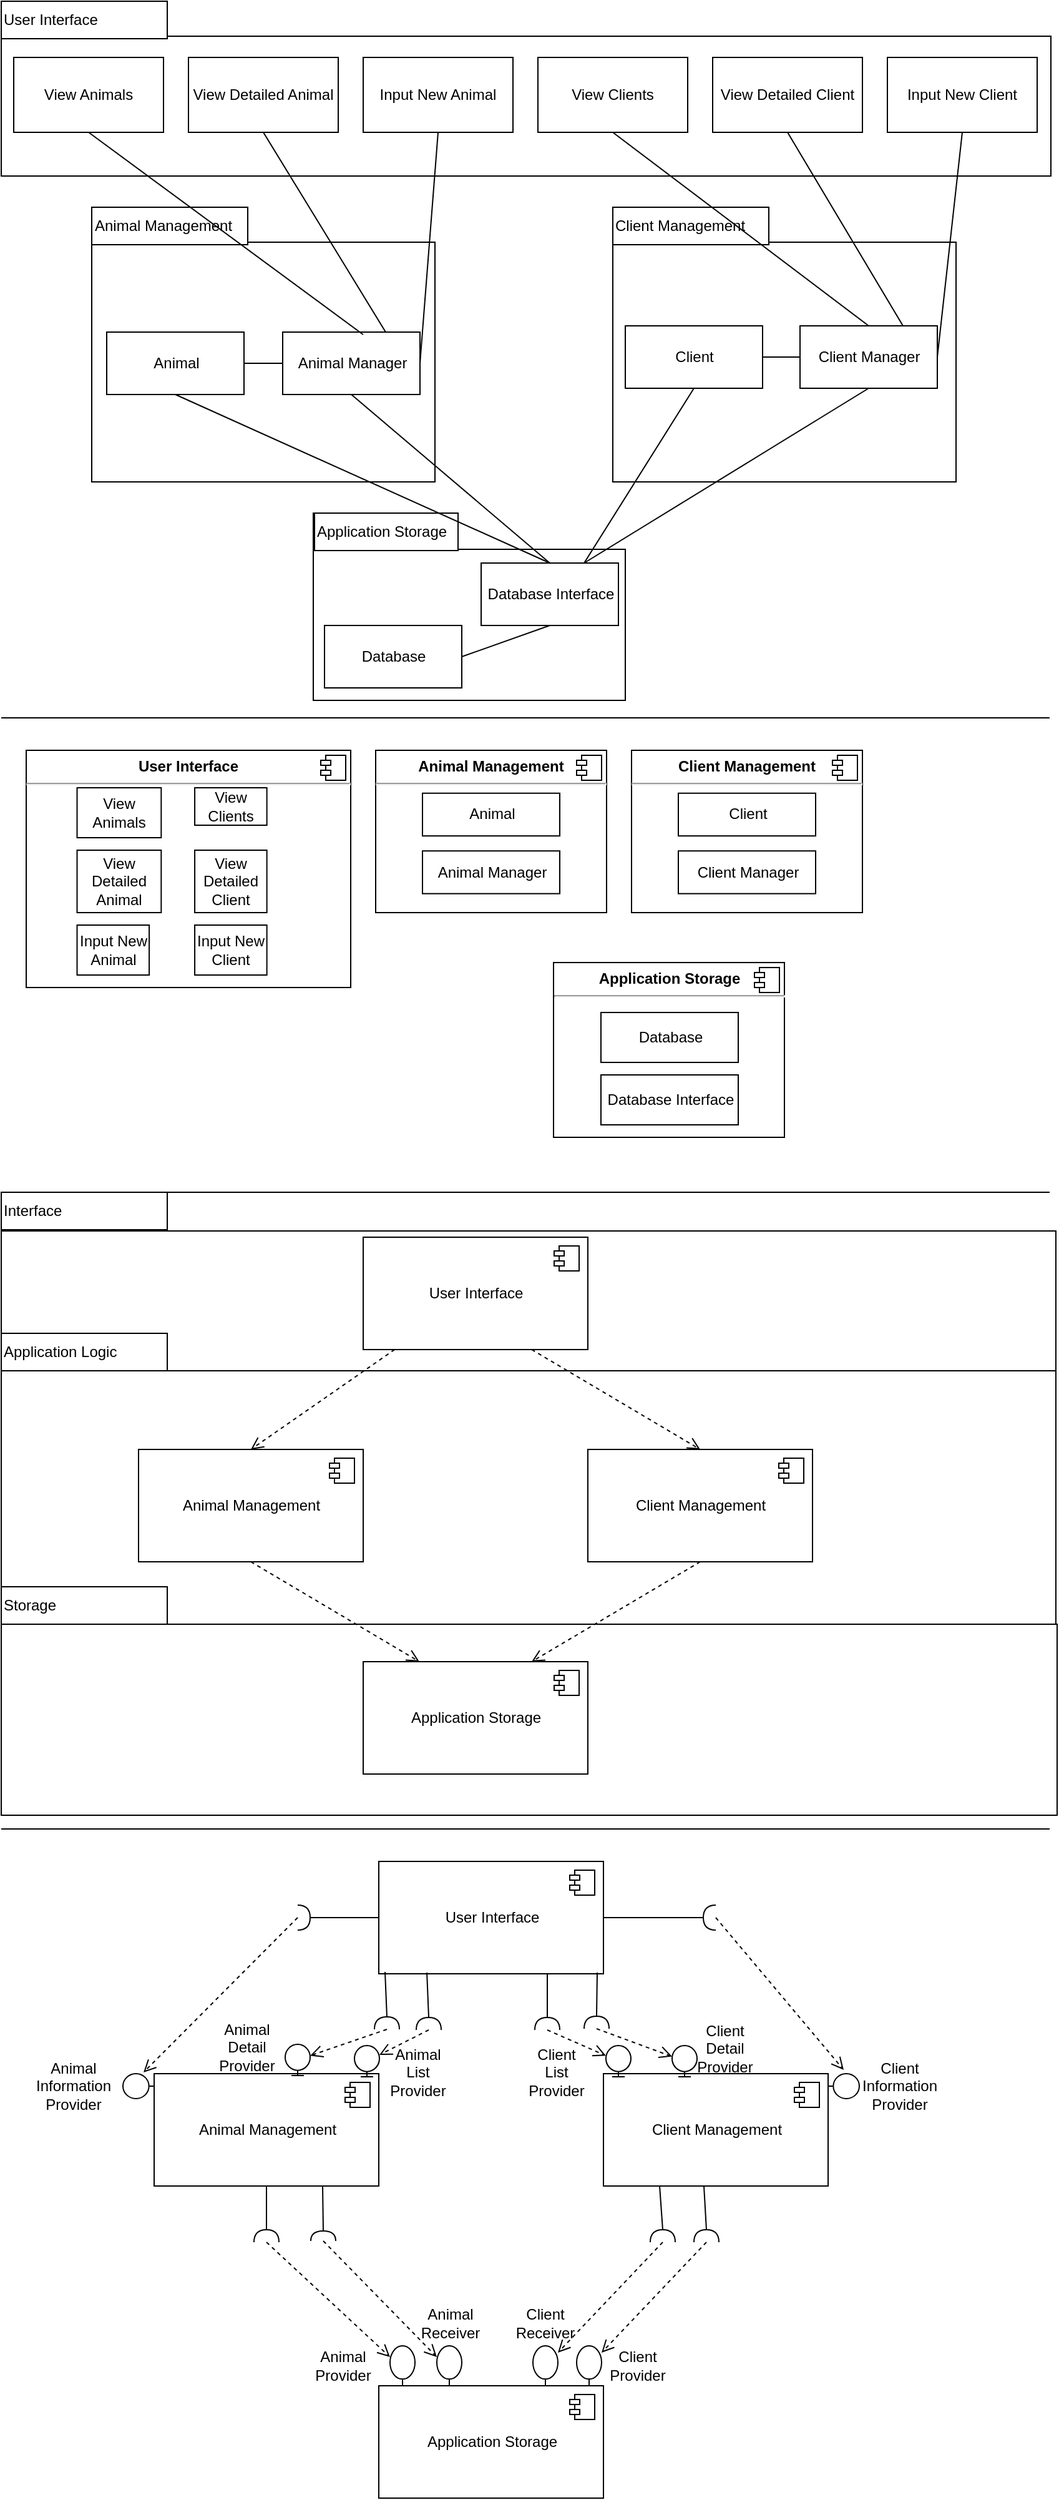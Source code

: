 <mxfile version="10.5.2"><diagram id="QTHQJ1G6XnDNxWV0pqQk" name="Page-1"><mxGraphModel dx="1394" dy="715" grid="1" gridSize="10" guides="1" tooltips="1" connect="1" arrows="1" fold="1" page="1" pageScale="1" pageWidth="850" pageHeight="1100" math="0" shadow="0"><root><mxCell id="0"/><mxCell id="1" parent="0"/><mxCell id="Rr_3MtnSStol-EzieoWa-6" value="" style="rounded=0;whiteSpace=wrap;html=1;" parent="1" vertex="1"><mxGeometry y="1300" width="846" height="153" as="geometry"/></mxCell><mxCell id="Rr_3MtnSStol-EzieoWa-5" value="" style="rounded=0;whiteSpace=wrap;html=1;" parent="1" vertex="1"><mxGeometry y="1097" width="845" height="203" as="geometry"/></mxCell><mxCell id="Rr_3MtnSStol-EzieoWa-1" value="" style="shape=folder;fontStyle=1;spacingTop=10;tabWidth=125;tabHeight=28;tabPosition=left;html=1;align=left;" parent="1" vertex="1"><mxGeometry y="957" width="845" height="140" as="geometry"/></mxCell><mxCell id="zeZt5y0yky9lsZSKO6K5-186" value="return" style="html=1;verticalAlign=bottom;endArrow=open;dashed=1;endSize=8;exitX=0;exitY=0.5;exitDx=0;exitDy=0;exitPerimeter=0;entryX=0.5;entryY=-0.15;entryDx=0;entryDy=0;entryPerimeter=0;" parent="1" source="zeZt5y0yky9lsZSKO6K5-178" target="zeZt5y0yky9lsZSKO6K5-181" edge="1"><mxGeometry x="0.689" y="-112" relative="1" as="geometry"><mxPoint x="258" y="1545" as="sourcePoint"/><mxPoint x="124" y="1679" as="targetPoint"/><mxPoint as="offset"/></mxGeometry></mxCell><mxCell id="zeZt5y0yky9lsZSKO6K5-185" value="return" style="html=1;verticalAlign=bottom;endArrow=open;dashed=1;endSize=8;exitX=0;exitY=0.5;exitDx=0;exitDy=0;exitPerimeter=0;entryX=0.34;entryY=1.05;entryDx=0;entryDy=0;entryPerimeter=0;" parent="1" source="zeZt5y0yky9lsZSKO6K5-182" target="zeZt5y0yky9lsZSKO6K5-184" edge="1"><mxGeometry x="1" y="69" relative="1" as="geometry"><mxPoint x="353" y="1635" as="sourcePoint"/><mxPoint x="290.5" y="1656.552" as="targetPoint"/><mxPoint x="-2" y="2" as="offset"/></mxGeometry></mxCell><mxCell id="zeZt5y0yky9lsZSKO6K5-165" value="return" style="html=1;verticalAlign=bottom;endArrow=open;dashed=1;endSize=8;exitX=0;exitY=0.5;exitDx=0;exitDy=0;exitPerimeter=0;" parent="1" source="zeZt5y0yky9lsZSKO6K5-166" target="zeZt5y0yky9lsZSKO6K5-167" edge="1"><mxGeometry x="1" y="67" relative="1" as="geometry"><mxPoint x="355.38" y="1505.5" as="sourcePoint"/><mxPoint x="240.5" y="1585.5" as="targetPoint"/><mxPoint x="-37" y="-3" as="offset"/></mxGeometry></mxCell><mxCell id="zeZt5y0yky9lsZSKO6K5-161" value="return" style="html=1;verticalAlign=bottom;endArrow=open;dashed=1;endSize=8;exitX=0;exitY=0.5;exitDx=0;exitDy=0;exitPerimeter=0;" parent="1" source="zeZt5y0yky9lsZSKO6K5-162" target="zeZt5y0yky9lsZSKO6K5-164" edge="1"><mxGeometry x="-1" y="96" relative="1" as="geometry"><mxPoint x="570.88" y="1505" as="sourcePoint"/><mxPoint x="456" y="1585" as="targetPoint"/><mxPoint x="-66" y="10" as="offset"/></mxGeometry></mxCell><mxCell id="zeZt5y0yky9lsZSKO6K5-157" value="return" style="html=1;verticalAlign=bottom;endArrow=open;dashed=1;endSize=8;exitX=0;exitY=0.5;exitDx=0;exitDy=0;exitPerimeter=0;" parent="1" source="zeZt5y0yky9lsZSKO6K5-158" target="zeZt5y0yky9lsZSKO6K5-160" edge="1"><mxGeometry x="1" y="70" relative="1" as="geometry"><mxPoint x="487.38" y="1760" as="sourcePoint"/><mxPoint x="372.5" y="1840" as="targetPoint"/><mxPoint x="-87" y="-4" as="offset"/></mxGeometry></mxCell><mxCell id="zeZt5y0yky9lsZSKO6K5-151" value="return" style="html=1;verticalAlign=bottom;endArrow=open;dashed=1;endSize=8;entryX=0.719;entryY=0;entryDx=0;entryDy=0;entryPerimeter=0;exitX=0;exitY=0.5;exitDx=0;exitDy=0;exitPerimeter=0;" parent="1" source="zeZt5y0yky9lsZSKO6K5-154" target="zeZt5y0yky9lsZSKO6K5-152" edge="1"><mxGeometry x="1" y="-87" relative="1" as="geometry"><mxPoint x="300" y="1810" as="sourcePoint"/><mxPoint x="233" y="1680" as="targetPoint"/><mxPoint x="111" y="-8" as="offset"/></mxGeometry></mxCell><mxCell id="zeZt5y0yky9lsZSKO6K5-144" value="return" style="html=1;verticalAlign=bottom;endArrow=open;dashed=1;endSize=8;exitX=0;exitY=0.5;exitDx=0;exitDy=0;exitPerimeter=0;" parent="1" source="zeZt5y0yky9lsZSKO6K5-145" target="zeZt5y0yky9lsZSKO6K5-146" edge="1"><mxGeometry x="1" y="70" relative="1" as="geometry"><mxPoint x="388.88" y="1506" as="sourcePoint"/><mxPoint x="274" y="1586" as="targetPoint"/><mxPoint x="-87" y="-4" as="offset"/></mxGeometry></mxCell><mxCell id="zeZt5y0yky9lsZSKO6K5-140" value="return" style="html=1;verticalAlign=bottom;endArrow=open;dashed=1;endSize=8;exitX=0;exitY=0.5;exitDx=0;exitDy=0;exitPerimeter=0;" parent="1" source="zeZt5y0yky9lsZSKO6K5-141" target="zeZt5y0yky9lsZSKO6K5-143" edge="1"><mxGeometry x="-1" y="66" relative="1" as="geometry"><mxPoint x="531.38" y="1506" as="sourcePoint"/><mxPoint x="416.5" y="1586" as="targetPoint"/><mxPoint x="-1" as="offset"/></mxGeometry></mxCell><mxCell id="zeZt5y0yky9lsZSKO6K5-141" value="" style="shape=requiredInterface;html=1;verticalLabelPosition=bottom;align=center;rotation=-90;" parent="1" vertex="1"><mxGeometry x="432.5" y="1610" width="10" height="20" as="geometry"/></mxCell><mxCell id="zeZt5y0yky9lsZSKO6K5-135" value="return" style="html=1;verticalAlign=bottom;endArrow=open;dashed=1;endSize=8;entryX=0.719;entryY=0;entryDx=0;entryDy=0;entryPerimeter=0;exitX=0;exitY=0.5;exitDx=0;exitDy=0;exitPerimeter=0;" parent="1" source="zeZt5y0yky9lsZSKO6K5-126" target="zeZt5y0yky9lsZSKO6K5-123" edge="1"><mxGeometry x="1" y="-87" relative="1" as="geometry"><mxPoint x="337.88" y="1590" as="sourcePoint"/><mxPoint x="223" y="1670" as="targetPoint"/><mxPoint x="111" y="-8" as="offset"/></mxGeometry></mxCell><mxCell id="zeZt5y0yky9lsZSKO6K5-134" value="return" style="html=1;verticalAlign=bottom;endArrow=open;dashed=1;endSize=8;exitX=0;exitY=0.5;exitDx=0;exitDy=0;exitPerimeter=0;" parent="1" source="zeZt5y0yky9lsZSKO6K5-129" target="zeZt5y0yky9lsZSKO6K5-133" edge="1"><mxGeometry x="1" y="70" relative="1" as="geometry"><mxPoint x="452.38" y="1760" as="sourcePoint"/><mxPoint x="337.5" y="1840" as="targetPoint"/><mxPoint x="-87" y="-4" as="offset"/></mxGeometry></mxCell><mxCell id="zeZt5y0yky9lsZSKO6K5-106" value="return" style="html=1;verticalAlign=bottom;endArrow=open;dashed=1;endSize=8;entryX=0.75;entryY=0;entryDx=0;entryDy=0;exitX=0.5;exitY=1;exitDx=0;exitDy=0;" parent="1" source="zeZt5y0yky9lsZSKO6K5-96" target="zeZt5y0yky9lsZSKO6K5-100" edge="1"><mxGeometry x="1" y="-67" relative="1" as="geometry"><mxPoint x="325.2" y="1090" as="sourcePoint"/><mxPoint x="210" y="1170" as="targetPoint"/><mxPoint x="-22" y="85" as="offset"/></mxGeometry></mxCell><mxCell id="zeZt5y0yky9lsZSKO6K5-107" value="return" style="html=1;verticalAlign=bottom;endArrow=open;dashed=1;endSize=8;entryX=0.25;entryY=0;entryDx=0;entryDy=0;exitX=0.5;exitY=1;exitDx=0;exitDy=0;" parent="1" source="zeZt5y0yky9lsZSKO6K5-98" target="zeZt5y0yky9lsZSKO6K5-100" edge="1"><mxGeometry x="1" y="-60" relative="1" as="geometry"><mxPoint x="335.2" y="1100" as="sourcePoint"/><mxPoint x="220" y="1180" as="targetPoint"/><mxPoint x="33" y="10" as="offset"/></mxGeometry></mxCell><mxCell id="zeZt5y0yky9lsZSKO6K5-105" value="return" style="html=1;verticalAlign=bottom;endArrow=open;dashed=1;endSize=8;entryX=0.5;entryY=0;entryDx=0;entryDy=0;exitX=0.75;exitY=1;exitDx=0;exitDy=0;" parent="1" source="zeZt5y0yky9lsZSKO6K5-94" target="zeZt5y0yky9lsZSKO6K5-96" edge="1"><mxGeometry x="1" y="-61" relative="1" as="geometry"><mxPoint x="325.2" y="1090" as="sourcePoint"/><mxPoint x="210" y="1170" as="targetPoint"/><mxPoint x="76" y="5" as="offset"/></mxGeometry></mxCell><mxCell id="zeZt5y0yky9lsZSKO6K5-104" value="return" style="html=1;verticalAlign=bottom;endArrow=open;dashed=1;endSize=8;entryX=0.5;entryY=0;entryDx=0;entryDy=0;" parent="1" source="zeZt5y0yky9lsZSKO6K5-94" target="zeZt5y0yky9lsZSKO6K5-98" edge="1"><mxGeometry x="1" y="-67" relative="1" as="geometry"><mxPoint x="90" y="1450" as="sourcePoint"/><mxPoint x="10" y="1450" as="targetPoint"/><mxPoint x="-22" y="85" as="offset"/></mxGeometry></mxCell><mxCell id="zeZt5y0yky9lsZSKO6K5-37" value="" style="shape=folder;fontStyle=1;spacingTop=10;tabWidth=125;tabHeight=28;tabPosition=left;html=1;align=left;" parent="1" vertex="1"><mxGeometry width="841" height="140" as="geometry"/></mxCell><mxCell id="zeZt5y0yky9lsZSKO6K5-38" value="User Interface" style="html=1;align=left;" parent="1" vertex="1"><mxGeometry width="133" height="30" as="geometry"/></mxCell><mxCell id="zeZt5y0yky9lsZSKO6K5-27" value="" style="shape=folder;fontStyle=1;spacingTop=10;tabWidth=125;tabHeight=28;tabPosition=left;html=1;align=left;" parent="1" vertex="1"><mxGeometry x="490" y="165" width="275" height="220" as="geometry"/></mxCell><mxCell id="zeZt5y0yky9lsZSKO6K5-28" value="Client Management" style="html=1;align=left;" parent="1" vertex="1"><mxGeometry x="490" y="165" width="125" height="30" as="geometry"/></mxCell><mxCell id="zeZt5y0yky9lsZSKO6K5-23" value="" style="shape=folder;fontStyle=1;spacingTop=10;tabWidth=125;tabHeight=28;tabPosition=left;html=1;align=left;" parent="1" vertex="1"><mxGeometry x="72.5" y="165" width="275" height="220" as="geometry"/></mxCell><mxCell id="zeZt5y0yky9lsZSKO6K5-1" value="View Animals" style="rounded=0;whiteSpace=wrap;html=1;" parent="1" vertex="1"><mxGeometry x="10" y="45" width="120" height="60" as="geometry"/></mxCell><mxCell id="zeZt5y0yky9lsZSKO6K5-2" value="View Detailed Animal" style="rounded=0;whiteSpace=wrap;html=1;" parent="1" vertex="1"><mxGeometry x="150" y="45" width="120" height="60" as="geometry"/></mxCell><mxCell id="zeZt5y0yky9lsZSKO6K5-3" value="Input New Animal" style="rounded=0;whiteSpace=wrap;html=1;" parent="1" vertex="1"><mxGeometry x="290" y="45" width="120" height="60" as="geometry"/></mxCell><mxCell id="zeZt5y0yky9lsZSKO6K5-4" value="View Clients" style="rounded=0;whiteSpace=wrap;html=1;" parent="1" vertex="1"><mxGeometry x="430" y="45" width="120" height="60" as="geometry"/></mxCell><mxCell id="zeZt5y0yky9lsZSKO6K5-5" value="View Detailed Client" style="rounded=0;whiteSpace=wrap;html=1;" parent="1" vertex="1"><mxGeometry x="570" y="45" width="120" height="60" as="geometry"/></mxCell><mxCell id="zeZt5y0yky9lsZSKO6K5-6" value="Input New Client" style="rounded=0;whiteSpace=wrap;html=1;" parent="1" vertex="1"><mxGeometry x="710" y="45" width="120" height="60" as="geometry"/></mxCell><mxCell id="zeZt5y0yky9lsZSKO6K5-10" value="Client" style="html=1;" parent="1" vertex="1"><mxGeometry x="500" y="260" width="110" height="50" as="geometry"/></mxCell><mxCell id="zeZt5y0yky9lsZSKO6K5-11" value="Client Manager" style="html=1;" parent="1" vertex="1"><mxGeometry x="640" y="260" width="110" height="50" as="geometry"/></mxCell><mxCell id="zeZt5y0yky9lsZSKO6K5-8" value="Animal Manager" style="html=1;" parent="1" vertex="1"><mxGeometry x="225.5" y="265" width="110" height="50" as="geometry"/></mxCell><mxCell id="zeZt5y0yky9lsZSKO6K5-9" value="Animal" style="html=1;" parent="1" vertex="1"><mxGeometry x="84.5" y="265" width="110" height="50" as="geometry"/></mxCell><mxCell id="zeZt5y0yky9lsZSKO6K5-24" value="Animal Management" style="html=1;align=left;" parent="1" vertex="1"><mxGeometry x="72.5" y="165" width="125" height="30" as="geometry"/></mxCell><mxCell id="zeZt5y0yky9lsZSKO6K5-29" value="" style="endArrow=none;html=1;entryX=0.5;entryY=1;entryDx=0;entryDy=0;exitX=0.586;exitY=0.04;exitDx=0;exitDy=0;exitPerimeter=0;" parent="1" source="zeZt5y0yky9lsZSKO6K5-8" target="zeZt5y0yky9lsZSKO6K5-1" edge="1"><mxGeometry width="50" height="50" relative="1" as="geometry"><mxPoint x="10" y="455" as="sourcePoint"/><mxPoint x="60" y="405" as="targetPoint"/></mxGeometry></mxCell><mxCell id="zeZt5y0yky9lsZSKO6K5-30" value="" style="endArrow=none;html=1;entryX=0.5;entryY=1;entryDx=0;entryDy=0;exitX=0.75;exitY=0;exitDx=0;exitDy=0;" parent="1" source="zeZt5y0yky9lsZSKO6K5-8" target="zeZt5y0yky9lsZSKO6K5-2" edge="1"><mxGeometry width="50" height="50" relative="1" as="geometry"><mxPoint x="10" y="455" as="sourcePoint"/><mxPoint x="60" y="405" as="targetPoint"/></mxGeometry></mxCell><mxCell id="zeZt5y0yky9lsZSKO6K5-31" value="" style="endArrow=none;html=1;entryX=0.5;entryY=1;entryDx=0;entryDy=0;exitX=1;exitY=0.5;exitDx=0;exitDy=0;" parent="1" source="zeZt5y0yky9lsZSKO6K5-8" target="zeZt5y0yky9lsZSKO6K5-3" edge="1"><mxGeometry width="50" height="50" relative="1" as="geometry"><mxPoint x="10" y="455" as="sourcePoint"/><mxPoint x="60" y="405" as="targetPoint"/></mxGeometry></mxCell><mxCell id="zeZt5y0yky9lsZSKO6K5-32" value="" style="endArrow=none;html=1;entryX=0.5;entryY=1;entryDx=0;entryDy=0;exitX=0.5;exitY=0;exitDx=0;exitDy=0;" parent="1" source="zeZt5y0yky9lsZSKO6K5-11" target="zeZt5y0yky9lsZSKO6K5-4" edge="1"><mxGeometry width="50" height="50" relative="1" as="geometry"><mxPoint x="10" y="455" as="sourcePoint"/><mxPoint x="60" y="405" as="targetPoint"/></mxGeometry></mxCell><mxCell id="zeZt5y0yky9lsZSKO6K5-33" value="" style="endArrow=none;html=1;entryX=0;entryY=0.5;entryDx=0;entryDy=0;exitX=1;exitY=0.5;exitDx=0;exitDy=0;" parent="1" source="zeZt5y0yky9lsZSKO6K5-9" target="zeZt5y0yky9lsZSKO6K5-8" edge="1"><mxGeometry width="50" height="50" relative="1" as="geometry"><mxPoint x="10" y="455" as="sourcePoint"/><mxPoint x="60" y="405" as="targetPoint"/></mxGeometry></mxCell><mxCell id="zeZt5y0yky9lsZSKO6K5-34" value="" style="endArrow=none;html=1;entryX=0.5;entryY=1;entryDx=0;entryDy=0;exitX=0.75;exitY=0;exitDx=0;exitDy=0;" parent="1" source="zeZt5y0yky9lsZSKO6K5-11" target="zeZt5y0yky9lsZSKO6K5-5" edge="1"><mxGeometry width="50" height="50" relative="1" as="geometry"><mxPoint x="10" y="455" as="sourcePoint"/><mxPoint x="60" y="405" as="targetPoint"/></mxGeometry></mxCell><mxCell id="zeZt5y0yky9lsZSKO6K5-35" value="" style="endArrow=none;html=1;entryX=0.5;entryY=1;entryDx=0;entryDy=0;exitX=1;exitY=0.5;exitDx=0;exitDy=0;" parent="1" source="zeZt5y0yky9lsZSKO6K5-11" target="zeZt5y0yky9lsZSKO6K5-6" edge="1"><mxGeometry width="50" height="50" relative="1" as="geometry"><mxPoint x="10" y="455" as="sourcePoint"/><mxPoint x="60" y="405" as="targetPoint"/></mxGeometry></mxCell><mxCell id="zeZt5y0yky9lsZSKO6K5-36" value="" style="endArrow=none;html=1;entryX=1;entryY=0.5;entryDx=0;entryDy=0;exitX=0;exitY=0.5;exitDx=0;exitDy=0;" parent="1" source="zeZt5y0yky9lsZSKO6K5-11" target="zeZt5y0yky9lsZSKO6K5-10" edge="1"><mxGeometry width="50" height="50" relative="1" as="geometry"><mxPoint x="10" y="455" as="sourcePoint"/><mxPoint x="60" y="405" as="targetPoint"/></mxGeometry></mxCell><mxCell id="zeZt5y0yky9lsZSKO6K5-39" value="" style="shape=folder;fontStyle=1;spacingTop=10;tabWidth=57;tabHeight=29;tabPosition=left;html=1;align=left;" parent="1" vertex="1"><mxGeometry x="250" y="410" width="250" height="150" as="geometry"/></mxCell><mxCell id="zeZt5y0yky9lsZSKO6K5-40" value="Application Storage" style="html=1;align=left;" parent="1" vertex="1"><mxGeometry x="251" y="410" width="115" height="30" as="geometry"/></mxCell><mxCell id="zeZt5y0yky9lsZSKO6K5-42" value="Database" style="html=1;align=center;" parent="1" vertex="1"><mxGeometry x="259" y="500" width="110" height="50" as="geometry"/></mxCell><mxCell id="zeZt5y0yky9lsZSKO6K5-43" value="" style="endArrow=none;html=1;entryX=0.5;entryY=0;entryDx=0;entryDy=0;exitX=0.5;exitY=1;exitDx=0;exitDy=0;" parent="1" target="6e2Kq32AeCpQEORD6NGL-1" edge="1" source="zeZt5y0yky9lsZSKO6K5-9"><mxGeometry width="50" height="50" relative="1" as="geometry"><mxPoint x="310" y="344" as="sourcePoint"/><mxPoint x="60" y="665" as="targetPoint"/></mxGeometry></mxCell><mxCell id="zeZt5y0yky9lsZSKO6K5-44" value="" style="endArrow=none;html=1;entryX=0.75;entryY=0;entryDx=0;entryDy=0;exitX=0.5;exitY=1;exitDx=0;exitDy=0;" parent="1" source="zeZt5y0yky9lsZSKO6K5-10" target="6e2Kq32AeCpQEORD6NGL-1" edge="1"><mxGeometry width="50" height="50" relative="1" as="geometry"><mxPoint x="10" y="785" as="sourcePoint"/><mxPoint x="60" y="735" as="targetPoint"/></mxGeometry></mxCell><mxCell id="zeZt5y0yky9lsZSKO6K5-45" value="" style="line;strokeWidth=1;fillColor=none;align=left;verticalAlign=middle;spacingTop=-1;spacingLeft=3;spacingRight=3;rotatable=0;labelPosition=right;points=[];portConstraint=eastwest;" parent="1" vertex="1"><mxGeometry y="570" width="840" height="8" as="geometry"/></mxCell><mxCell id="zeZt5y0yky9lsZSKO6K5-58" value="&lt;p style=&quot;margin: 0px ; margin-top: 6px ; text-align: center&quot;&gt;&lt;b&gt;User Interface&lt;/b&gt;&lt;/p&gt;&lt;hr&gt;&lt;p style=&quot;margin: 0px ; margin-left: 8px&quot;&gt;&lt;br&gt;&lt;/p&gt;" style="align=left;overflow=fill;html=1;" parent="1" vertex="1"><mxGeometry x="20" y="600" width="260" height="190" as="geometry"/></mxCell><mxCell id="zeZt5y0yky9lsZSKO6K5-59" value="" style="shape=component;jettyWidth=8;jettyHeight=4;" parent="zeZt5y0yky9lsZSKO6K5-58" vertex="1"><mxGeometry x="1" width="20" height="20" relative="1" as="geometry"><mxPoint x="-24" y="4" as="offset"/></mxGeometry></mxCell><mxCell id="zeZt5y0yky9lsZSKO6K5-60" value="View Animals" style="rounded=0;whiteSpace=wrap;html=1;" parent="zeZt5y0yky9lsZSKO6K5-58" vertex="1"><mxGeometry x="40.759" y="30" width="67.407" height="40" as="geometry"/></mxCell><mxCell id="zeZt5y0yky9lsZSKO6K5-61" value="View Clients" style="rounded=0;whiteSpace=wrap;html=1;" parent="zeZt5y0yky9lsZSKO6K5-58" vertex="1"><mxGeometry x="135.037" y="30" width="57.778" height="30" as="geometry"/></mxCell><mxCell id="zeZt5y0yky9lsZSKO6K5-62" value="View Detailed Animal" style="rounded=0;whiteSpace=wrap;html=1;" parent="zeZt5y0yky9lsZSKO6K5-58" vertex="1"><mxGeometry x="40.759" y="80" width="67.407" height="50" as="geometry"/></mxCell><mxCell id="zeZt5y0yky9lsZSKO6K5-63" value="View Detailed Client" style="rounded=0;whiteSpace=wrap;html=1;" parent="zeZt5y0yky9lsZSKO6K5-58" vertex="1"><mxGeometry x="135.037" y="80" width="57.778" height="50" as="geometry"/></mxCell><mxCell id="zeZt5y0yky9lsZSKO6K5-64" value="Input New Client" style="rounded=0;whiteSpace=wrap;html=1;" parent="zeZt5y0yky9lsZSKO6K5-58" vertex="1"><mxGeometry x="135.037" y="140" width="57.778" height="40" as="geometry"/></mxCell><mxCell id="zeZt5y0yky9lsZSKO6K5-65" value="Input New Animal" style="rounded=0;whiteSpace=wrap;html=1;" parent="zeZt5y0yky9lsZSKO6K5-58" vertex="1"><mxGeometry x="40.759" y="140" width="57.778" height="40" as="geometry"/></mxCell><mxCell id="zeZt5y0yky9lsZSKO6K5-74" value="&lt;p style=&quot;margin: 0px ; margin-top: 6px ; text-align: center&quot;&gt;&lt;b&gt;Animal Management&lt;/b&gt;&lt;/p&gt;&lt;hr&gt;&lt;p style=&quot;margin: 0px ; margin-left: 8px&quot;&gt;&lt;br&gt;&lt;/p&gt;" style="align=left;overflow=fill;html=1;" parent="1" vertex="1"><mxGeometry x="300" y="600" width="185" height="130" as="geometry"/></mxCell><mxCell id="zeZt5y0yky9lsZSKO6K5-75" value="" style="shape=component;jettyWidth=8;jettyHeight=4;" parent="zeZt5y0yky9lsZSKO6K5-74" vertex="1"><mxGeometry x="1" width="20" height="20" relative="1" as="geometry"><mxPoint x="-24" y="4" as="offset"/></mxGeometry></mxCell><mxCell id="zeZt5y0yky9lsZSKO6K5-82" value="Animal" style="html=1;" parent="zeZt5y0yky9lsZSKO6K5-74" vertex="1"><mxGeometry x="37.5" y="34.368" width="110" height="34.211" as="geometry"/></mxCell><mxCell id="zeZt5y0yky9lsZSKO6K5-83" value="Animal Manager" style="html=1;" parent="zeZt5y0yky9lsZSKO6K5-74" vertex="1"><mxGeometry x="37.5" y="80.605" width="110" height="34.211" as="geometry"/></mxCell><mxCell id="zeZt5y0yky9lsZSKO6K5-84" value="&lt;p style=&quot;margin: 0px ; margin-top: 6px ; text-align: center&quot;&gt;&lt;b&gt;Client Management&lt;/b&gt;&lt;/p&gt;&lt;hr&gt;&lt;p style=&quot;margin: 0px ; margin-left: 8px&quot;&gt;&lt;br&gt;&lt;/p&gt;" style="align=left;overflow=fill;html=1;" parent="1" vertex="1"><mxGeometry x="505" y="600" width="185" height="130" as="geometry"/></mxCell><mxCell id="zeZt5y0yky9lsZSKO6K5-85" value="" style="shape=component;jettyWidth=8;jettyHeight=4;" parent="zeZt5y0yky9lsZSKO6K5-84" vertex="1"><mxGeometry x="1" width="20" height="20" relative="1" as="geometry"><mxPoint x="-24" y="4" as="offset"/></mxGeometry></mxCell><mxCell id="zeZt5y0yky9lsZSKO6K5-86" value="Client" style="html=1;" parent="zeZt5y0yky9lsZSKO6K5-84" vertex="1"><mxGeometry x="37.5" y="34.368" width="110" height="34.211" as="geometry"/></mxCell><mxCell id="zeZt5y0yky9lsZSKO6K5-87" value="Client Manager" style="html=1;" parent="zeZt5y0yky9lsZSKO6K5-84" vertex="1"><mxGeometry x="37.5" y="80.605" width="110" height="34.211" as="geometry"/></mxCell><mxCell id="zeZt5y0yky9lsZSKO6K5-88" value="&lt;p style=&quot;margin: 0px ; margin-top: 6px ; text-align: center&quot;&gt;&lt;b&gt;Application Storage&lt;/b&gt;&lt;/p&gt;&lt;hr&gt;&lt;p style=&quot;margin: 0px ; margin-left: 8px&quot;&gt;&lt;br&gt;&lt;/p&gt;" style="align=left;overflow=fill;html=1;" parent="1" vertex="1"><mxGeometry x="442.5" y="770" width="185" height="140" as="geometry"/></mxCell><mxCell id="zeZt5y0yky9lsZSKO6K5-89" value="" style="shape=component;jettyWidth=8;jettyHeight=4;" parent="zeZt5y0yky9lsZSKO6K5-88" vertex="1"><mxGeometry x="1" width="20" height="20" relative="1" as="geometry"><mxPoint x="-24" y="4" as="offset"/></mxGeometry></mxCell><mxCell id="zeZt5y0yky9lsZSKO6K5-90" value="Database" style="html=1;" parent="zeZt5y0yky9lsZSKO6K5-88" vertex="1"><mxGeometry x="38" y="40" width="110" height="40" as="geometry"/></mxCell><mxCell id="6e2Kq32AeCpQEORD6NGL-3" value="Database Interface" style="html=1;" vertex="1" parent="zeZt5y0yky9lsZSKO6K5-88"><mxGeometry x="38" y="90" width="110" height="40" as="geometry"/></mxCell><mxCell id="zeZt5y0yky9lsZSKO6K5-92" value="" style="line;strokeWidth=1;fillColor=none;align=left;verticalAlign=middle;spacingTop=-1;spacingLeft=3;spacingRight=3;rotatable=0;labelPosition=right;points=[];portConstraint=eastwest;" parent="1" vertex="1"><mxGeometry y="950" width="840" height="8" as="geometry"/></mxCell><mxCell id="zeZt5y0yky9lsZSKO6K5-96" value="Client Management&lt;br&gt;" style="html=1;align=center;" parent="1" vertex="1"><mxGeometry x="470" y="1160" width="180" height="90" as="geometry"/></mxCell><mxCell id="zeZt5y0yky9lsZSKO6K5-97" value="" style="shape=component;jettyWidth=8;jettyHeight=4;" parent="zeZt5y0yky9lsZSKO6K5-96" vertex="1"><mxGeometry x="1" width="20" height="20" relative="1" as="geometry"><mxPoint x="-27" y="7" as="offset"/></mxGeometry></mxCell><mxCell id="zeZt5y0yky9lsZSKO6K5-98" value="Animal Management&lt;br&gt;" style="html=1;align=center;" parent="1" vertex="1"><mxGeometry x="110" y="1160" width="180" height="90" as="geometry"/></mxCell><mxCell id="zeZt5y0yky9lsZSKO6K5-99" value="" style="shape=component;jettyWidth=8;jettyHeight=4;" parent="zeZt5y0yky9lsZSKO6K5-98" vertex="1"><mxGeometry x="1" width="20" height="20" relative="1" as="geometry"><mxPoint x="-27" y="7" as="offset"/></mxGeometry></mxCell><mxCell id="zeZt5y0yky9lsZSKO6K5-100" value="Application Storage" style="html=1;align=center;" parent="1" vertex="1"><mxGeometry x="290" y="1330" width="180" height="90" as="geometry"/></mxCell><mxCell id="zeZt5y0yky9lsZSKO6K5-101" value="" style="shape=component;jettyWidth=8;jettyHeight=4;" parent="zeZt5y0yky9lsZSKO6K5-100" vertex="1"><mxGeometry x="1" width="20" height="20" relative="1" as="geometry"><mxPoint x="-27" y="7" as="offset"/></mxGeometry></mxCell><mxCell id="zeZt5y0yky9lsZSKO6K5-108" value="" style="line;strokeWidth=1;fillColor=none;align=left;verticalAlign=middle;spacingTop=-1;spacingLeft=3;spacingRight=3;rotatable=0;labelPosition=right;points=[];portConstraint=eastwest;" parent="1" vertex="1"><mxGeometry y="1460" width="840" height="8" as="geometry"/></mxCell><mxCell id="zeZt5y0yky9lsZSKO6K5-113" value="User Interface" style="html=1;align=center;" parent="1" vertex="1"><mxGeometry x="302.5" y="1490" width="180" height="90" as="geometry"/></mxCell><mxCell id="zeZt5y0yky9lsZSKO6K5-114" value="" style="shape=component;jettyWidth=8;jettyHeight=4;" parent="zeZt5y0yky9lsZSKO6K5-113" vertex="1"><mxGeometry x="1" width="20" height="20" relative="1" as="geometry"><mxPoint x="-27" y="7" as="offset"/></mxGeometry></mxCell><mxCell id="zeZt5y0yky9lsZSKO6K5-115" value="Client Management&lt;br&gt;" style="html=1;align=center;" parent="1" vertex="1"><mxGeometry x="482.5" y="1660" width="180" height="90" as="geometry"/></mxCell><mxCell id="zeZt5y0yky9lsZSKO6K5-116" value="" style="shape=component;jettyWidth=8;jettyHeight=4;" parent="zeZt5y0yky9lsZSKO6K5-115" vertex="1"><mxGeometry x="1" width="20" height="20" relative="1" as="geometry"><mxPoint x="-27" y="7" as="offset"/></mxGeometry></mxCell><mxCell id="zeZt5y0yky9lsZSKO6K5-117" value="Animal Management&lt;br&gt;" style="html=1;align=center;" parent="1" vertex="1"><mxGeometry x="122.5" y="1660" width="180" height="90" as="geometry"/></mxCell><mxCell id="zeZt5y0yky9lsZSKO6K5-118" value="" style="shape=component;jettyWidth=8;jettyHeight=4;" parent="zeZt5y0yky9lsZSKO6K5-117" vertex="1"><mxGeometry x="1" width="20" height="20" relative="1" as="geometry"><mxPoint x="-27" y="7" as="offset"/></mxGeometry></mxCell><mxCell id="zeZt5y0yky9lsZSKO6K5-119" value="Application Storage" style="html=1;align=center;" parent="1" vertex="1"><mxGeometry x="302.5" y="1910" width="180" height="90" as="geometry"/></mxCell><mxCell id="zeZt5y0yky9lsZSKO6K5-120" value="" style="shape=component;jettyWidth=8;jettyHeight=4;" parent="zeZt5y0yky9lsZSKO6K5-119" vertex="1"><mxGeometry x="1" width="20" height="20" relative="1" as="geometry"><mxPoint x="-27" y="7" as="offset"/></mxGeometry></mxCell><mxCell id="zeZt5y0yky9lsZSKO6K5-123" value="" style="shape=umlBoundary;whiteSpace=wrap;html=1;align=center;rotation=-90;" parent="1" vertex="1"><mxGeometry x="305.5" y="1884" width="32" height="20" as="geometry"/></mxCell><mxCell id="zeZt5y0yky9lsZSKO6K5-126" value="" style="shape=requiredInterface;html=1;verticalLabelPosition=bottom;align=center;rotation=-90;" parent="1" vertex="1"><mxGeometry x="207.5" y="1780" width="10" height="20" as="geometry"/></mxCell><mxCell id="zeZt5y0yky9lsZSKO6K5-127" value="" style="endArrow=none;html=1;exitX=0.5;exitY=1;exitDx=0;exitDy=0;entryX=1;entryY=0.5;entryDx=0;entryDy=0;entryPerimeter=0;" parent="1" source="zeZt5y0yky9lsZSKO6K5-117" target="zeZt5y0yky9lsZSKO6K5-126" edge="1"><mxGeometry width="50" height="50" relative="1" as="geometry"><mxPoint x="10" y="2070" as="sourcePoint"/><mxPoint x="208" y="1790" as="targetPoint"/></mxGeometry></mxCell><mxCell id="zeZt5y0yky9lsZSKO6K5-129" value="" style="shape=requiredInterface;html=1;verticalLabelPosition=bottom;align=center;rotation=-90;" parent="1" vertex="1"><mxGeometry x="525" y="1780" width="10" height="20" as="geometry"/></mxCell><mxCell id="zeZt5y0yky9lsZSKO6K5-130" value="" style="endArrow=none;html=1;exitX=0.25;exitY=1;exitDx=0;exitDy=0;entryX=1;entryY=0.5;entryDx=0;entryDy=0;entryPerimeter=0;" parent="1" source="zeZt5y0yky9lsZSKO6K5-115" target="zeZt5y0yky9lsZSKO6K5-129" edge="1"><mxGeometry width="50" height="50" relative="1" as="geometry"><mxPoint x="223" y="1760" as="sourcePoint"/><mxPoint x="580" y="1780" as="targetPoint"/></mxGeometry></mxCell><mxCell id="zeZt5y0yky9lsZSKO6K5-133" value="" style="shape=umlBoundary;whiteSpace=wrap;html=1;align=center;rotation=-90;" parent="1" vertex="1"><mxGeometry x="420" y="1884" width="32" height="20" as="geometry"/></mxCell><mxCell id="zeZt5y0yky9lsZSKO6K5-142" value="" style="endArrow=none;html=1;exitX=0.75;exitY=1;exitDx=0;exitDy=0;entryX=1;entryY=0.5;entryDx=0;entryDy=0;entryPerimeter=0;" parent="1" source="zeZt5y0yky9lsZSKO6K5-113" target="zeZt5y0yky9lsZSKO6K5-141" edge="1"><mxGeometry width="50" height="50" relative="1" as="geometry"><mxPoint x="652" y="1496" as="sourcePoint"/><mxPoint x="659" y="1526" as="targetPoint"/></mxGeometry></mxCell><mxCell id="zeZt5y0yky9lsZSKO6K5-143" value="" style="shape=umlBoundary;whiteSpace=wrap;html=1;align=center;rotation=-90;" parent="1" vertex="1"><mxGeometry x="482" y="1640" width="25" height="20" as="geometry"/></mxCell><mxCell id="zeZt5y0yky9lsZSKO6K5-145" value="" style="shape=requiredInterface;html=1;verticalLabelPosition=bottom;align=center;rotation=-90;" parent="1" vertex="1"><mxGeometry x="337.5" y="1610" width="10" height="20" as="geometry"/></mxCell><mxCell id="zeZt5y0yky9lsZSKO6K5-146" value="" style="shape=umlBoundary;whiteSpace=wrap;html=1;align=center;rotation=-90;" parent="1" vertex="1"><mxGeometry x="280.5" y="1640" width="25" height="20" as="geometry"/></mxCell><mxCell id="zeZt5y0yky9lsZSKO6K5-147" value="" style="endArrow=none;html=1;exitX=0.214;exitY=0.989;exitDx=0;exitDy=0;entryX=1;entryY=0.5;entryDx=0;entryDy=0;entryPerimeter=0;exitPerimeter=0;" parent="1" source="zeZt5y0yky9lsZSKO6K5-113" target="zeZt5y0yky9lsZSKO6K5-145" edge="1"><mxGeometry width="50" height="50" relative="1" as="geometry"><mxPoint x="295.5" y="1580" as="sourcePoint"/><mxPoint x="516.5" y="1526" as="targetPoint"/></mxGeometry></mxCell><mxCell id="zeZt5y0yky9lsZSKO6K5-152" value="" style="shape=umlBoundary;whiteSpace=wrap;html=1;align=center;rotation=-90;" parent="1" vertex="1"><mxGeometry x="343" y="1884" width="32" height="20" as="geometry"/></mxCell><mxCell id="zeZt5y0yky9lsZSKO6K5-153" value="" style="endArrow=none;html=1;exitX=0.75;exitY=1;exitDx=0;exitDy=0;entryX=1;entryY=0.5;entryDx=0;entryDy=0;entryPerimeter=0;" parent="1" source="zeZt5y0yky9lsZSKO6K5-117" target="zeZt5y0yky9lsZSKO6K5-154" edge="1"><mxGeometry width="50" height="50" relative="1" as="geometry"><mxPoint x="223" y="1760" as="sourcePoint"/><mxPoint x="258" y="1780" as="targetPoint"/></mxGeometry></mxCell><mxCell id="zeZt5y0yky9lsZSKO6K5-154" value="" style="shape=requiredInterface;html=1;verticalLabelPosition=bottom;align=center;rotation=-90;" parent="1" vertex="1"><mxGeometry x="254" y="1780" width="8" height="20" as="geometry"/></mxCell><mxCell id="zeZt5y0yky9lsZSKO6K5-158" value="" style="shape=requiredInterface;html=1;verticalLabelPosition=bottom;align=center;rotation=-90;" parent="1" vertex="1"><mxGeometry x="560" y="1780" width="10" height="20" as="geometry"/></mxCell><mxCell id="zeZt5y0yky9lsZSKO6K5-159" value="" style="endArrow=none;html=1;exitX=0.25;exitY=1;exitDx=0;exitDy=0;entryX=1;entryY=0.5;entryDx=0;entryDy=0;entryPerimeter=0;" parent="1" target="zeZt5y0yky9lsZSKO6K5-158" edge="1"><mxGeometry width="50" height="50" relative="1" as="geometry"><mxPoint x="563" y="1750" as="sourcePoint"/><mxPoint x="615" y="1780" as="targetPoint"/></mxGeometry></mxCell><mxCell id="zeZt5y0yky9lsZSKO6K5-160" value="" style="shape=umlBoundary;whiteSpace=wrap;html=1;align=center;rotation=-90;" parent="1" vertex="1"><mxGeometry x="455" y="1884" width="32" height="20" as="geometry"/></mxCell><mxCell id="zeZt5y0yky9lsZSKO6K5-162" value="" style="shape=requiredInterface;html=1;verticalLabelPosition=bottom;align=center;rotation=-90;" parent="1" vertex="1"><mxGeometry x="472" y="1609" width="10" height="20" as="geometry"/></mxCell><mxCell id="zeZt5y0yky9lsZSKO6K5-163" value="" style="endArrow=none;html=1;exitX=0.75;exitY=1;exitDx=0;exitDy=0;entryX=1;entryY=0.5;entryDx=0;entryDy=0;entryPerimeter=0;" parent="1" target="zeZt5y0yky9lsZSKO6K5-162" edge="1"><mxGeometry width="50" height="50" relative="1" as="geometry"><mxPoint x="477.5" y="1579" as="sourcePoint"/><mxPoint x="698.5" y="1525" as="targetPoint"/></mxGeometry></mxCell><mxCell id="zeZt5y0yky9lsZSKO6K5-164" value="" style="shape=umlBoundary;whiteSpace=wrap;html=1;align=center;rotation=-90;" parent="1" vertex="1"><mxGeometry x="535" y="1640" width="25" height="20" as="geometry"/></mxCell><mxCell id="zeZt5y0yky9lsZSKO6K5-166" value="" style="shape=requiredInterface;html=1;verticalLabelPosition=bottom;align=center;rotation=-90;" parent="1" vertex="1"><mxGeometry x="304" y="1609.5" width="10" height="20" as="geometry"/></mxCell><mxCell id="zeZt5y0yky9lsZSKO6K5-167" value="" style="shape=umlBoundary;whiteSpace=wrap;html=1;align=center;rotation=-90;" parent="1" vertex="1"><mxGeometry x="225" y="1639" width="25" height="20" as="geometry"/></mxCell><mxCell id="zeZt5y0yky9lsZSKO6K5-168" value="" style="endArrow=none;html=1;exitX=0.214;exitY=0.989;exitDx=0;exitDy=0;entryX=1;entryY=0.5;entryDx=0;entryDy=0;entryPerimeter=0;exitPerimeter=0;" parent="1" target="zeZt5y0yky9lsZSKO6K5-166" edge="1"><mxGeometry width="50" height="50" relative="1" as="geometry"><mxPoint x="307.5" y="1578.5" as="sourcePoint"/><mxPoint x="483" y="1525.5" as="targetPoint"/></mxGeometry></mxCell><mxCell id="zeZt5y0yky9lsZSKO6K5-169" value="Client Detail Provider" style="text;html=1;strokeColor=none;fillColor=none;align=center;verticalAlign=middle;whiteSpace=wrap;rounded=0;" parent="1" vertex="1"><mxGeometry x="560" y="1630" width="40" height="20" as="geometry"/></mxCell><mxCell id="zeZt5y0yky9lsZSKO6K5-170" value="Animal Provider" style="text;html=1;strokeColor=none;fillColor=none;align=center;verticalAlign=middle;whiteSpace=wrap;rounded=0;" parent="1" vertex="1"><mxGeometry x="254" y="1884" width="40" height="20" as="geometry"/></mxCell><mxCell id="zeZt5y0yky9lsZSKO6K5-171" value="Animal Receiver" style="text;html=1;strokeColor=none;fillColor=none;align=center;verticalAlign=middle;whiteSpace=wrap;rounded=0;" parent="1" vertex="1"><mxGeometry x="340" y="1850" width="40" height="20" as="geometry"/></mxCell><mxCell id="zeZt5y0yky9lsZSKO6K5-172" value="Client Provider" style="text;html=1;strokeColor=none;fillColor=none;align=center;verticalAlign=middle;whiteSpace=wrap;rounded=0;" parent="1" vertex="1"><mxGeometry x="490" y="1884" width="40" height="20" as="geometry"/></mxCell><mxCell id="zeZt5y0yky9lsZSKO6K5-173" value="Client Receiver" style="text;html=1;strokeColor=none;fillColor=none;align=center;verticalAlign=middle;whiteSpace=wrap;rounded=0;" parent="1" vertex="1"><mxGeometry x="416" y="1850" width="40" height="20" as="geometry"/></mxCell><mxCell id="zeZt5y0yky9lsZSKO6K5-174" value="Animal List Provider" style="text;html=1;strokeColor=none;fillColor=none;align=center;verticalAlign=middle;whiteSpace=wrap;rounded=0;" parent="1" vertex="1"><mxGeometry x="314" y="1649" width="40" height="20" as="geometry"/></mxCell><mxCell id="zeZt5y0yky9lsZSKO6K5-175" value="Client List Provider" style="text;html=1;strokeColor=none;fillColor=none;align=center;verticalAlign=middle;whiteSpace=wrap;rounded=0;" parent="1" vertex="1"><mxGeometry x="425" y="1649" width="40" height="20" as="geometry"/></mxCell><mxCell id="zeZt5y0yky9lsZSKO6K5-176" value="Animal Detail Provider" style="text;html=1;strokeColor=none;fillColor=none;align=center;verticalAlign=middle;whiteSpace=wrap;rounded=0;" parent="1" vertex="1"><mxGeometry x="177" y="1629" width="40" height="20" as="geometry"/></mxCell><mxCell id="zeZt5y0yky9lsZSKO6K5-178" value="" style="shape=requiredInterface;html=1;verticalLabelPosition=bottom;align=center;rotation=-180;" parent="1" vertex="1"><mxGeometry x="562.5" y="1525" width="10" height="20" as="geometry"/></mxCell><mxCell id="zeZt5y0yky9lsZSKO6K5-179" value="" style="endArrow=none;html=1;entryX=1;entryY=0.5;entryDx=0;entryDy=0;exitX=1;exitY=0.5;exitDx=0;exitDy=0;exitPerimeter=0;" parent="1" source="zeZt5y0yky9lsZSKO6K5-178" target="zeZt5y0yky9lsZSKO6K5-113" edge="1"><mxGeometry width="50" height="50" relative="1" as="geometry"><mxPoint x="10" y="2070" as="sourcePoint"/><mxPoint x="60" y="2020" as="targetPoint"/></mxGeometry></mxCell><mxCell id="zeZt5y0yky9lsZSKO6K5-181" value="" style="shape=umlBoundary;whiteSpace=wrap;html=1;align=center;rotation=0;" parent="1" vertex="1"><mxGeometry x="662.5" y="1660" width="25" height="20" as="geometry"/></mxCell><mxCell id="zeZt5y0yky9lsZSKO6K5-182" value="" style="shape=requiredInterface;html=1;verticalLabelPosition=bottom;align=center;rotation=0;" parent="1" vertex="1"><mxGeometry x="237.5" y="1525" width="10" height="20" as="geometry"/></mxCell><mxCell id="zeZt5y0yky9lsZSKO6K5-183" value="" style="endArrow=none;html=1;entryX=0;entryY=0.5;entryDx=0;entryDy=0;exitX=1;exitY=0.5;exitDx=0;exitDy=0;exitPerimeter=0;" parent="1" source="zeZt5y0yky9lsZSKO6K5-182" target="zeZt5y0yky9lsZSKO6K5-113" edge="1"><mxGeometry width="50" height="50" relative="1" as="geometry"><mxPoint x="10" y="2070" as="sourcePoint"/><mxPoint x="60" y="2020" as="targetPoint"/></mxGeometry></mxCell><mxCell id="zeZt5y0yky9lsZSKO6K5-184" value="" style="shape=umlBoundary;whiteSpace=wrap;html=1;align=center;rotation=-180;" parent="1" vertex="1"><mxGeometry x="97.5" y="1660" width="25" height="20" as="geometry"/></mxCell><mxCell id="zeZt5y0yky9lsZSKO6K5-187" value="Animal Information Provider" style="text;html=1;strokeColor=none;fillColor=none;align=center;verticalAlign=middle;whiteSpace=wrap;rounded=0;" parent="1" vertex="1"><mxGeometry x="37.5" y="1660" width="40" height="20" as="geometry"/></mxCell><mxCell id="zeZt5y0yky9lsZSKO6K5-188" value="Client Information Provider" style="text;html=1;strokeColor=none;fillColor=none;align=center;verticalAlign=middle;whiteSpace=wrap;rounded=0;" parent="1" vertex="1"><mxGeometry x="700" y="1660" width="40" height="20" as="geometry"/></mxCell><mxCell id="Rr_3MtnSStol-EzieoWa-2" value="Interface" style="html=1;align=left;" parent="1" vertex="1"><mxGeometry y="954" width="133" height="30" as="geometry"/></mxCell><mxCell id="zeZt5y0yky9lsZSKO6K5-94" value="User Interface" style="html=1;align=center;" parent="1" vertex="1"><mxGeometry x="290" y="990" width="180" height="90" as="geometry"/></mxCell><mxCell id="zeZt5y0yky9lsZSKO6K5-95" value="" style="shape=component;jettyWidth=8;jettyHeight=4;" parent="zeZt5y0yky9lsZSKO6K5-94" vertex="1"><mxGeometry x="1" width="20" height="20" relative="1" as="geometry"><mxPoint x="-27" y="7" as="offset"/></mxGeometry></mxCell><mxCell id="Rr_3MtnSStol-EzieoWa-7" value="Application Logic" style="html=1;align=left;" parent="1" vertex="1"><mxGeometry y="1067" width="133" height="30" as="geometry"/></mxCell><mxCell id="Rr_3MtnSStol-EzieoWa-8" value="Storage" style="html=1;align=left;" parent="1" vertex="1"><mxGeometry y="1270" width="133" height="30" as="geometry"/></mxCell><mxCell id="6e2Kq32AeCpQEORD6NGL-1" value="Database Interface" style="html=1;align=center;" vertex="1" parent="1"><mxGeometry x="384.5" y="450" width="110" height="50" as="geometry"/></mxCell><mxCell id="6e2Kq32AeCpQEORD6NGL-2" value="" style="endArrow=none;html=1;entryX=0.5;entryY=1;entryDx=0;entryDy=0;exitX=1;exitY=0.5;exitDx=0;exitDy=0;" edge="1" parent="1" source="zeZt5y0yky9lsZSKO6K5-42" target="6e2Kq32AeCpQEORD6NGL-1"><mxGeometry width="50" height="50" relative="1" as="geometry"><mxPoint x="10" y="2070" as="sourcePoint"/><mxPoint x="60" y="2020" as="targetPoint"/></mxGeometry></mxCell><mxCell id="6e2Kq32AeCpQEORD6NGL-7" value="" style="endArrow=none;html=1;entryX=0.75;entryY=0;entryDx=0;entryDy=0;exitX=0.5;exitY=1;exitDx=0;exitDy=0;" edge="1" parent="1" source="zeZt5y0yky9lsZSKO6K5-11" target="6e2Kq32AeCpQEORD6NGL-1"><mxGeometry width="50" height="50" relative="1" as="geometry"><mxPoint x="565" y="320" as="sourcePoint"/><mxPoint x="477" y="460" as="targetPoint"/></mxGeometry></mxCell><mxCell id="6e2Kq32AeCpQEORD6NGL-8" value="" style="endArrow=none;html=1;entryX=0.5;entryY=0;entryDx=0;entryDy=0;exitX=0.5;exitY=1;exitDx=0;exitDy=0;" edge="1" parent="1" source="zeZt5y0yky9lsZSKO6K5-8" target="6e2Kq32AeCpQEORD6NGL-1"><mxGeometry width="50" height="50" relative="1" as="geometry"><mxPoint x="150" y="325" as="sourcePoint"/><mxPoint x="450" y="460" as="targetPoint"/></mxGeometry></mxCell></root></mxGraphModel></diagram></mxfile>